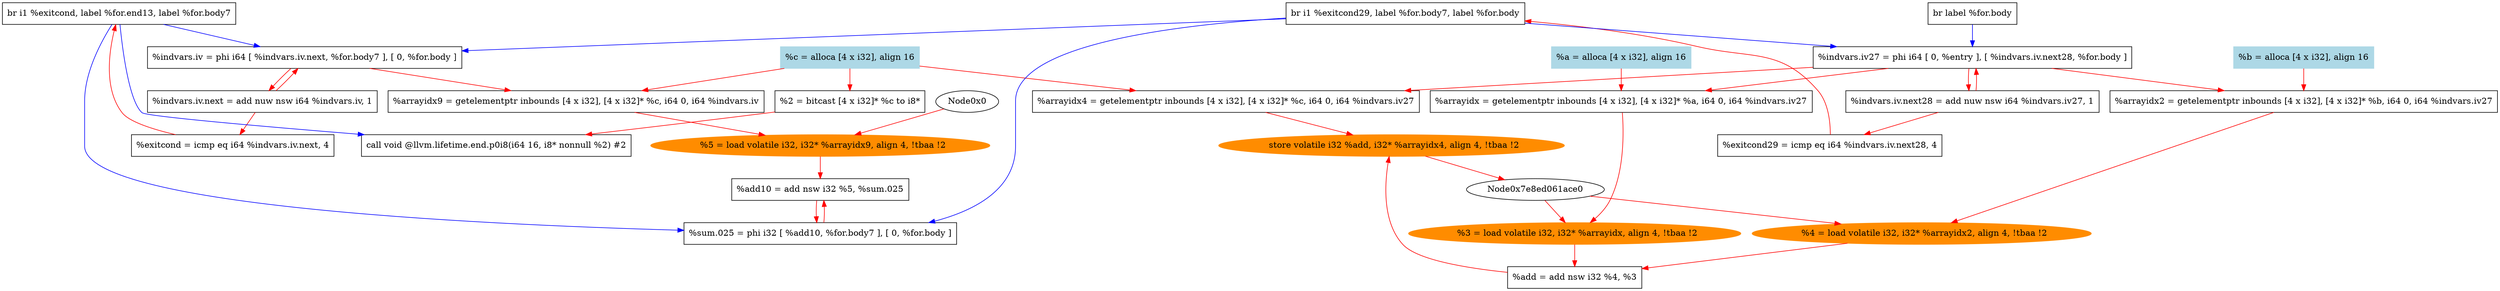 digraph "DFG for'kernel' function" {
	Node0x56dd358771c8[shape=record, label="  %c = alloca [4 x i32], align 16"];
	Node0x56dd358771c8[shape=record, color=lightblue, style=filled, label="  %c = alloca [4 x i32], align 16"];
	Node0x56dd358776c8[shape=record, label="  br label %for.body"];
	Node0x56dd35877108[shape=record, label="  %a = alloca [4 x i32], align 16"];
	Node0x56dd35877108[shape=record, color=lightblue, style=filled, label="  %a = alloca [4 x i32], align 16"];
	Node0x56dd35877168[shape=record, label="  %b = alloca [4 x i32], align 16"];
	Node0x56dd35877168[shape=record, color=lightblue, style=filled, label="  %b = alloca [4 x i32], align 16"];
	Node0x56dd358774f8[shape=record, label="  %2 = bitcast [4 x i32]* %c to i8*"];
	Node0x56dd35876248[shape=record, label="  %indvars.iv27 = phi i64 [ 0, %entry ], [ %indvars.iv.next28, %for.body ]"];
	Node0x56dd35871120[shape=record, label="  %indvars.iv.next28 = add nuw nsw i64 %indvars.iv27, 1"];
	Node0x56dd35877e28[shape=record, label="  %arrayidx = getelementptr inbounds [4 x i32], [4 x i32]* %a, i64 0, i64 %indvars.iv27"];
	Node0x56dd35877f28[shape=record, label="  %arrayidx2 = getelementptr inbounds [4 x i32], [4 x i32]* %b, i64 0, i64 %indvars.iv27"];
	Node0x56dd35878028[shape=record, label="  %arrayidx4 = getelementptr inbounds [4 x i32], [4 x i32]* %c, i64 0, i64 %indvars.iv27"];
	Node0x56dd358711c0[shape=record, label="  %exitcond29 = icmp eq i64 %indvars.iv.next28, 4"];
	Node0x56dd35877e98[shape=oval, color=darkorange, style=filled, label="  %3 = load volatile i32, i32* %arrayidx, align 4, !tbaa !2"];
	Node0x56dd35877f98[shape=oval, color=darkorange, style=filled, label="  %4 = load volatile i32, i32* %arrayidx2, align 4, !tbaa !2"];
	Node0x56dd35876058[shape=record, label="  br i1 %exitcond29, label %for.body7, label %for.body"];
	Node0x56dd35871090[shape=record, label="  %add = add nsw i32 %4, %3"];
	Node0x56dd35878108[shape=record, label="  %indvars.iv = phi i64 [ %indvars.iv.next, %for.body7 ], [ 0, %for.body ]"];
	Node0x56dd358780b0[shape=oval, color=darkorange, style=filled, label="  store volatile i32 %add, i32* %arrayidx4, align 4, !tbaa !2"];
	Node0x56dd358782b8[shape=record, label="  %arrayidx9 = getelementptr inbounds [4 x i32], [4 x i32]* %c, i64 0, i64 %indvars.iv"];
	Node0x56dd358712d0[shape=record, label="  %indvars.iv.next = add nuw nsw i64 %indvars.iv, 1"];
	Node0x56dd35877168[shape=record, color=lightblue, style=filled, label="  %b = alloca [4 x i32], align 16"];
	Node0x56dd35878328[shape=oval, color=darkorange, style=filled, label="  %5 = load volatile i32, i32* %arrayidx9, align 4, !tbaa !2"];
	Node0x56dd35871340[shape=record, label="  %exitcond = icmp eq i64 %indvars.iv.next, 4"];
	Node0x56dd358783b8[shape=record, label="  br i1 %exitcond, label %for.end13, label %for.body7"];
	Node0x56dd358781a8[shape=record, label="  %sum.025 = phi i32 [ %add10, %for.body7 ], [ 0, %for.body ]"];
	Node0x56dd35878448[shape=record, label="  call void @llvm.lifetime.end.p0i8(i64 16, i8* nonnull %2) #2"];
	Node0x56dd35871230[shape=record, label="  %add10 = add nsw i32 %5, %sum.025"];
edge [color=blue]
	Node0x56dd35876058 -> Node0x56dd35878108
	Node0x56dd35876058 -> Node0x56dd358781a8
	Node0x56dd358783b8 -> Node0x56dd35878448
	Node0x56dd358783b8 -> Node0x56dd35878108
	Node0x56dd358783b8 -> Node0x56dd358781a8
	Node0x56dd358776c8 -> Node0x56dd35876248
	Node0x56dd35876058 -> Node0x56dd35876248
edge [color=red]
	Node0x56dd358771c8 -> Node0x56dd358782b8
	Node0x0 -> Node0x56dd35878328
	Node0x56dd358712d0 -> Node0x56dd35878108
	Node0x56dd358711c0 -> Node0x56dd35876058
	Node0x56dd35871230 -> Node0x56dd358781a8
	Node0x56dd35878108 -> Node0x56dd358782b8
	Node0x56dd358782b8 -> Node0x56dd35878328
	Node0x56dd35878328 -> Node0x56dd35871230
	Node0x56dd358781a8 -> Node0x56dd35871230
	Node0x56dd35878108 -> Node0x56dd358712d0
	Node0x56dd358712d0 -> Node0x56dd35871340
	Node0x56dd35871340 -> Node0x56dd358783b8
	Node0x56dd358774f8 -> Node0x56dd35878448
	Node0x56dd35871120 -> Node0x56dd358711c0
	Node0x56dd358771c8 -> Node0x56dd358774f8
	Node0x56dd35876248 -> Node0x56dd35871120
	Node0x56dd35871120 -> Node0x56dd35876248
	Node0x56dd35877108 -> Node0x56dd35877e28
	Node0x7e8ed061ace0 -> Node0x56dd35877e98
	Node0x56dd35877168 -> Node0x56dd35877f28
	Node0x7e8ed061ace0 -> Node0x56dd35877f98
	Node0x56dd358771c8 -> Node0x56dd35878028
	Node0x56dd358780b0 -> Node0x7e8ed061ace0
	Node0x56dd35871090 -> Node0x56dd358780b0
	Node0x56dd35876248 -> Node0x56dd35877e28
	Node0x56dd35877e28 -> Node0x56dd35877e98
	Node0x56dd35876248 -> Node0x56dd35877f28
	Node0x56dd35877f28 -> Node0x56dd35877f98
	Node0x56dd35877f98 -> Node0x56dd35871090
	Node0x56dd35877e98 -> Node0x56dd35871090
	Node0x56dd35876248 -> Node0x56dd35878028
	Node0x56dd35878028 -> Node0x56dd358780b0
}
